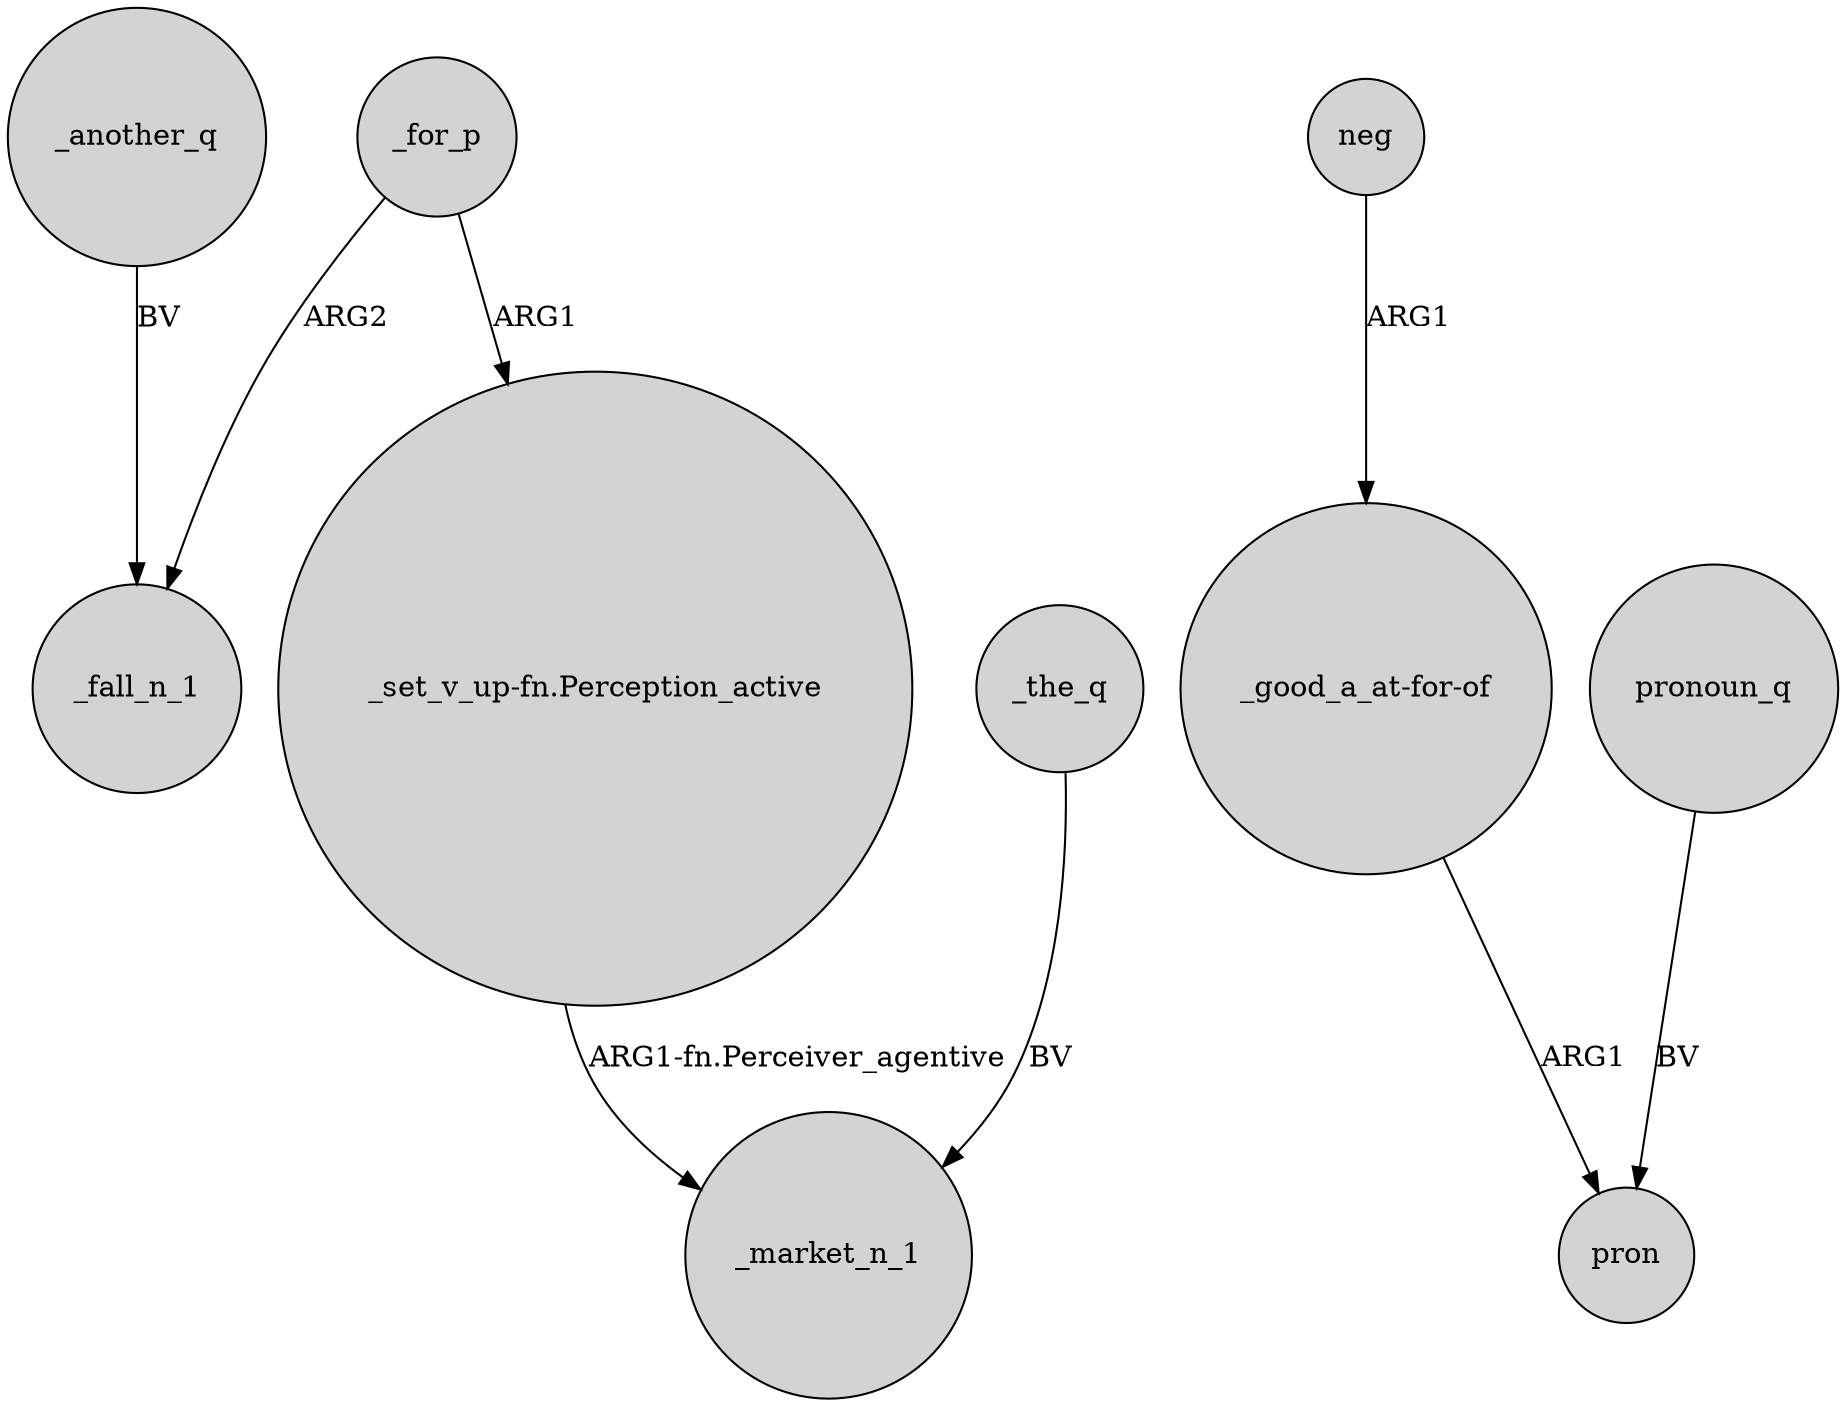digraph {
	node [shape=circle style=filled]
	_another_q -> _fall_n_1 [label=BV]
	_for_p -> "_set_v_up-fn.Perception_active" [label=ARG1]
	neg -> "_good_a_at-for-of" [label=ARG1]
	_the_q -> _market_n_1 [label=BV]
	_for_p -> _fall_n_1 [label=ARG2]
	pronoun_q -> pron [label=BV]
	"_good_a_at-for-of" -> pron [label=ARG1]
	"_set_v_up-fn.Perception_active" -> _market_n_1 [label="ARG1-fn.Perceiver_agentive"]
}
